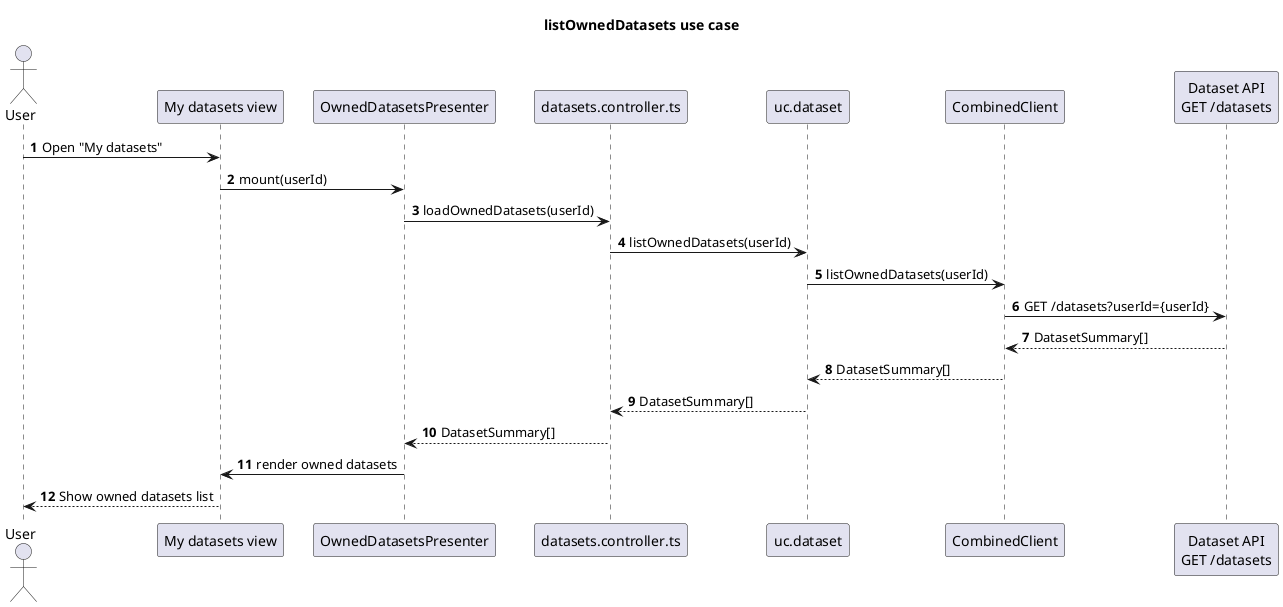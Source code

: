 @startuml
title listOwnedDatasets use case
autonumber

actor User

participant "My datasets view" as View
participant "OwnedDatasetsPresenter" as Presenter
participant "datasets.controller.ts" as Controller
participant "uc.dataset" as UseCase
participant "CombinedClient" as Client
participant "Dataset API\nGET /datasets" as Http

User -> View : Open "My datasets"
View -> Presenter : mount(userId)
Presenter -> Controller : loadOwnedDatasets(userId)
Controller -> UseCase : listOwnedDatasets(userId)
UseCase -> Client : listOwnedDatasets(userId)
Client -> Http : GET /datasets?userId={userId}
Http --> Client : DatasetSummary[]
Client --> UseCase : DatasetSummary[]
UseCase --> Controller : DatasetSummary[]
Controller --> Presenter : DatasetSummary[]
Presenter -> View : render owned datasets
View --> User : Show owned datasets list

@enduml


